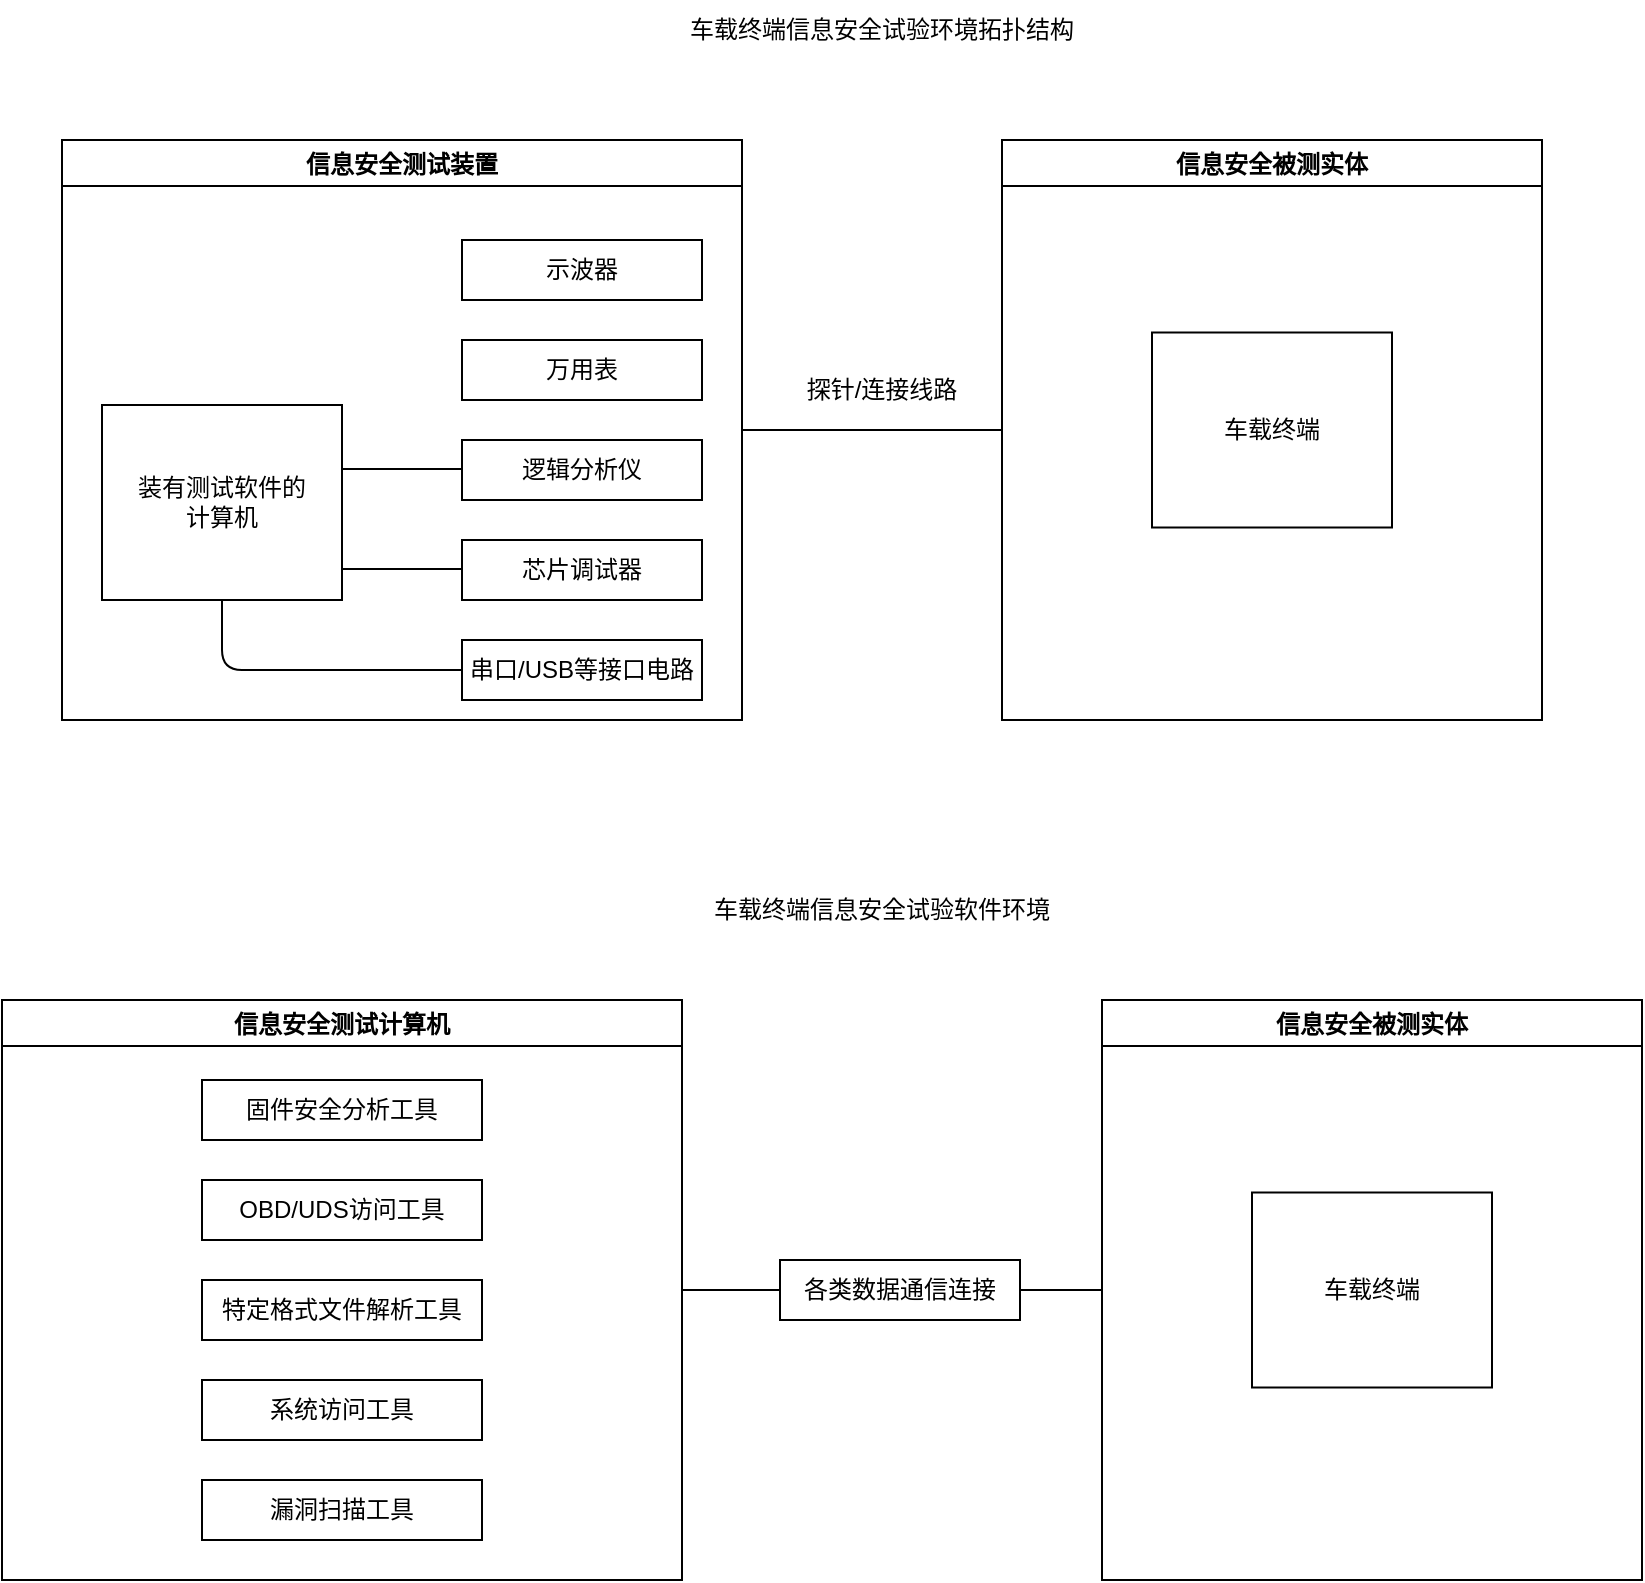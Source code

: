 <mxfile>
    <diagram id="PXDNBlG83j9K82IjzBUP" name="第 1 页">
        <mxGraphModel dx="1108" dy="583" grid="1" gridSize="10" guides="1" tooltips="1" connect="1" arrows="1" fold="1" page="1" pageScale="1" pageWidth="827" pageHeight="1169" math="0" shadow="0">
            <root>
                <mxCell id="0"/>
                <mxCell id="1" parent="0"/>
                <mxCell id="2" value="车载终端信息安全试验环境拓扑结构" style="text;html=1;strokeColor=none;fillColor=none;align=center;verticalAlign=middle;whiteSpace=wrap;rounded=0;" parent="1" vertex="1">
                    <mxGeometry x="340" y="160" width="200" height="30" as="geometry"/>
                </mxCell>
                <mxCell id="10" value="信息安全测试装置" style="swimlane;" parent="1" vertex="1">
                    <mxGeometry x="30" y="230" width="340" height="290" as="geometry"/>
                </mxCell>
                <mxCell id="3" value="示波器" style="rounded=0;whiteSpace=wrap;html=1;" parent="10" vertex="1">
                    <mxGeometry x="200" y="50" width="120" height="30" as="geometry"/>
                </mxCell>
                <mxCell id="4" value="万用表" style="rounded=0;whiteSpace=wrap;html=1;" parent="10" vertex="1">
                    <mxGeometry x="200" y="100" width="120" height="30" as="geometry"/>
                </mxCell>
                <mxCell id="5" value="逻辑分析仪" style="rounded=0;whiteSpace=wrap;html=1;" parent="10" vertex="1">
                    <mxGeometry x="200" y="150" width="120" height="30" as="geometry"/>
                </mxCell>
                <mxCell id="6" value="芯片调试器" style="rounded=0;whiteSpace=wrap;html=1;" parent="10" vertex="1">
                    <mxGeometry x="200" y="200" width="120" height="30" as="geometry"/>
                </mxCell>
                <mxCell id="7" value="装有测试软件的&lt;br&gt;计算机" style="rounded=0;whiteSpace=wrap;html=1;" parent="10" vertex="1">
                    <mxGeometry x="20" y="132.5" width="120" height="97.5" as="geometry"/>
                </mxCell>
                <mxCell id="15" style="edgeStyle=none;html=1;exitX=0;exitY=0.5;exitDx=0;exitDy=0;endArrow=none;endFill=0;entryX=1;entryY=0.5;entryDx=0;entryDy=0;" parent="10" edge="1">
                    <mxGeometry relative="1" as="geometry">
                        <mxPoint x="200" y="214.5" as="sourcePoint"/>
                        <mxPoint x="140" y="214.5" as="targetPoint"/>
                    </mxGeometry>
                </mxCell>
                <mxCell id="17" style="edgeStyle=none;html=1;exitX=0;exitY=0.5;exitDx=0;exitDy=0;endArrow=none;endFill=0;entryX=1;entryY=0.5;entryDx=0;entryDy=0;" parent="10" edge="1">
                    <mxGeometry relative="1" as="geometry">
                        <mxPoint x="200" y="164.5" as="sourcePoint"/>
                        <mxPoint x="140" y="164.5" as="targetPoint"/>
                    </mxGeometry>
                </mxCell>
                <mxCell id="27" style="edgeStyle=none;html=1;exitX=0;exitY=0.5;exitDx=0;exitDy=0;entryX=0.5;entryY=1;entryDx=0;entryDy=0;endArrow=none;endFill=0;" parent="10" source="26" target="7" edge="1">
                    <mxGeometry relative="1" as="geometry">
                        <Array as="points">
                            <mxPoint x="80" y="265"/>
                        </Array>
                    </mxGeometry>
                </mxCell>
                <mxCell id="26" value="串口/USB等接口电路" style="rounded=0;whiteSpace=wrap;html=1;" parent="10" vertex="1">
                    <mxGeometry x="200" y="250" width="120" height="30" as="geometry"/>
                </mxCell>
                <mxCell id="18" value="信息安全被测实体" style="swimlane;" parent="1" vertex="1">
                    <mxGeometry x="500" y="230" width="270" height="290" as="geometry"/>
                </mxCell>
                <mxCell id="23" value="车载终端" style="rounded=0;whiteSpace=wrap;html=1;" parent="18" vertex="1">
                    <mxGeometry x="75" y="96.25" width="120" height="97.5" as="geometry"/>
                </mxCell>
                <mxCell id="34" value="" style="endArrow=none;html=1;exitX=1;exitY=0.5;exitDx=0;exitDy=0;entryX=0;entryY=0.5;entryDx=0;entryDy=0;" parent="1" source="10" target="18" edge="1">
                    <mxGeometry width="50" height="50" relative="1" as="geometry">
                        <mxPoint x="410" y="450" as="sourcePoint"/>
                        <mxPoint x="460" y="400" as="targetPoint"/>
                    </mxGeometry>
                </mxCell>
                <mxCell id="37" value="探针/连接线路" style="text;html=1;strokeColor=none;fillColor=none;align=center;verticalAlign=middle;whiteSpace=wrap;rounded=0;" parent="1" vertex="1">
                    <mxGeometry x="390" y="340" width="100" height="30" as="geometry"/>
                </mxCell>
                <mxCell id="38" value="车载终端信息安全试验软件环境" style="text;html=1;strokeColor=none;fillColor=none;align=center;verticalAlign=middle;whiteSpace=wrap;rounded=0;" vertex="1" parent="1">
                    <mxGeometry x="340" y="600" width="200" height="30" as="geometry"/>
                </mxCell>
                <mxCell id="52" style="edgeStyle=none;html=1;exitX=1;exitY=0.5;exitDx=0;exitDy=0;entryX=0;entryY=0.5;entryDx=0;entryDy=0;endArrow=none;endFill=0;" edge="1" parent="1" source="39" target="51">
                    <mxGeometry relative="1" as="geometry"/>
                </mxCell>
                <mxCell id="39" value="信息安全测试计算机" style="swimlane;" vertex="1" parent="1">
                    <mxGeometry y="660" width="340" height="290" as="geometry"/>
                </mxCell>
                <mxCell id="54" value="固件安全分析工具" style="rounded=0;whiteSpace=wrap;html=1;" vertex="1" parent="39">
                    <mxGeometry x="100" y="40" width="140" height="30" as="geometry"/>
                </mxCell>
                <mxCell id="55" value="OBD/UDS访问工具" style="rounded=0;whiteSpace=wrap;html=1;" vertex="1" parent="39">
                    <mxGeometry x="100" y="90" width="140" height="30" as="geometry"/>
                </mxCell>
                <mxCell id="57" value="系统访问工具" style="rounded=0;whiteSpace=wrap;html=1;" vertex="1" parent="39">
                    <mxGeometry x="100" y="190" width="140" height="30" as="geometry"/>
                </mxCell>
                <mxCell id="58" value="漏洞扫描工具" style="rounded=0;whiteSpace=wrap;html=1;" vertex="1" parent="39">
                    <mxGeometry x="100" y="240" width="140" height="30" as="geometry"/>
                </mxCell>
                <mxCell id="59" value="特定格式文件解析工具" style="rounded=0;whiteSpace=wrap;html=1;" vertex="1" parent="39">
                    <mxGeometry x="100" y="140" width="140" height="30" as="geometry"/>
                </mxCell>
                <mxCell id="49" value="信息安全被测实体" style="swimlane;" vertex="1" parent="1">
                    <mxGeometry x="550" y="660" width="270" height="290" as="geometry"/>
                </mxCell>
                <mxCell id="50" value="车载终端" style="rounded=0;whiteSpace=wrap;html=1;" vertex="1" parent="49">
                    <mxGeometry x="75" y="96.25" width="120" height="97.5" as="geometry"/>
                </mxCell>
                <mxCell id="53" style="edgeStyle=none;html=1;exitX=1;exitY=0.5;exitDx=0;exitDy=0;entryX=0;entryY=0.5;entryDx=0;entryDy=0;endArrow=none;endFill=0;" edge="1" parent="1" source="51" target="49">
                    <mxGeometry relative="1" as="geometry"/>
                </mxCell>
                <mxCell id="51" value="各类数据通信连接" style="rounded=0;whiteSpace=wrap;html=1;" vertex="1" parent="1">
                    <mxGeometry x="389" y="790" width="120" height="30" as="geometry"/>
                </mxCell>
            </root>
        </mxGraphModel>
    </diagram>
</mxfile>